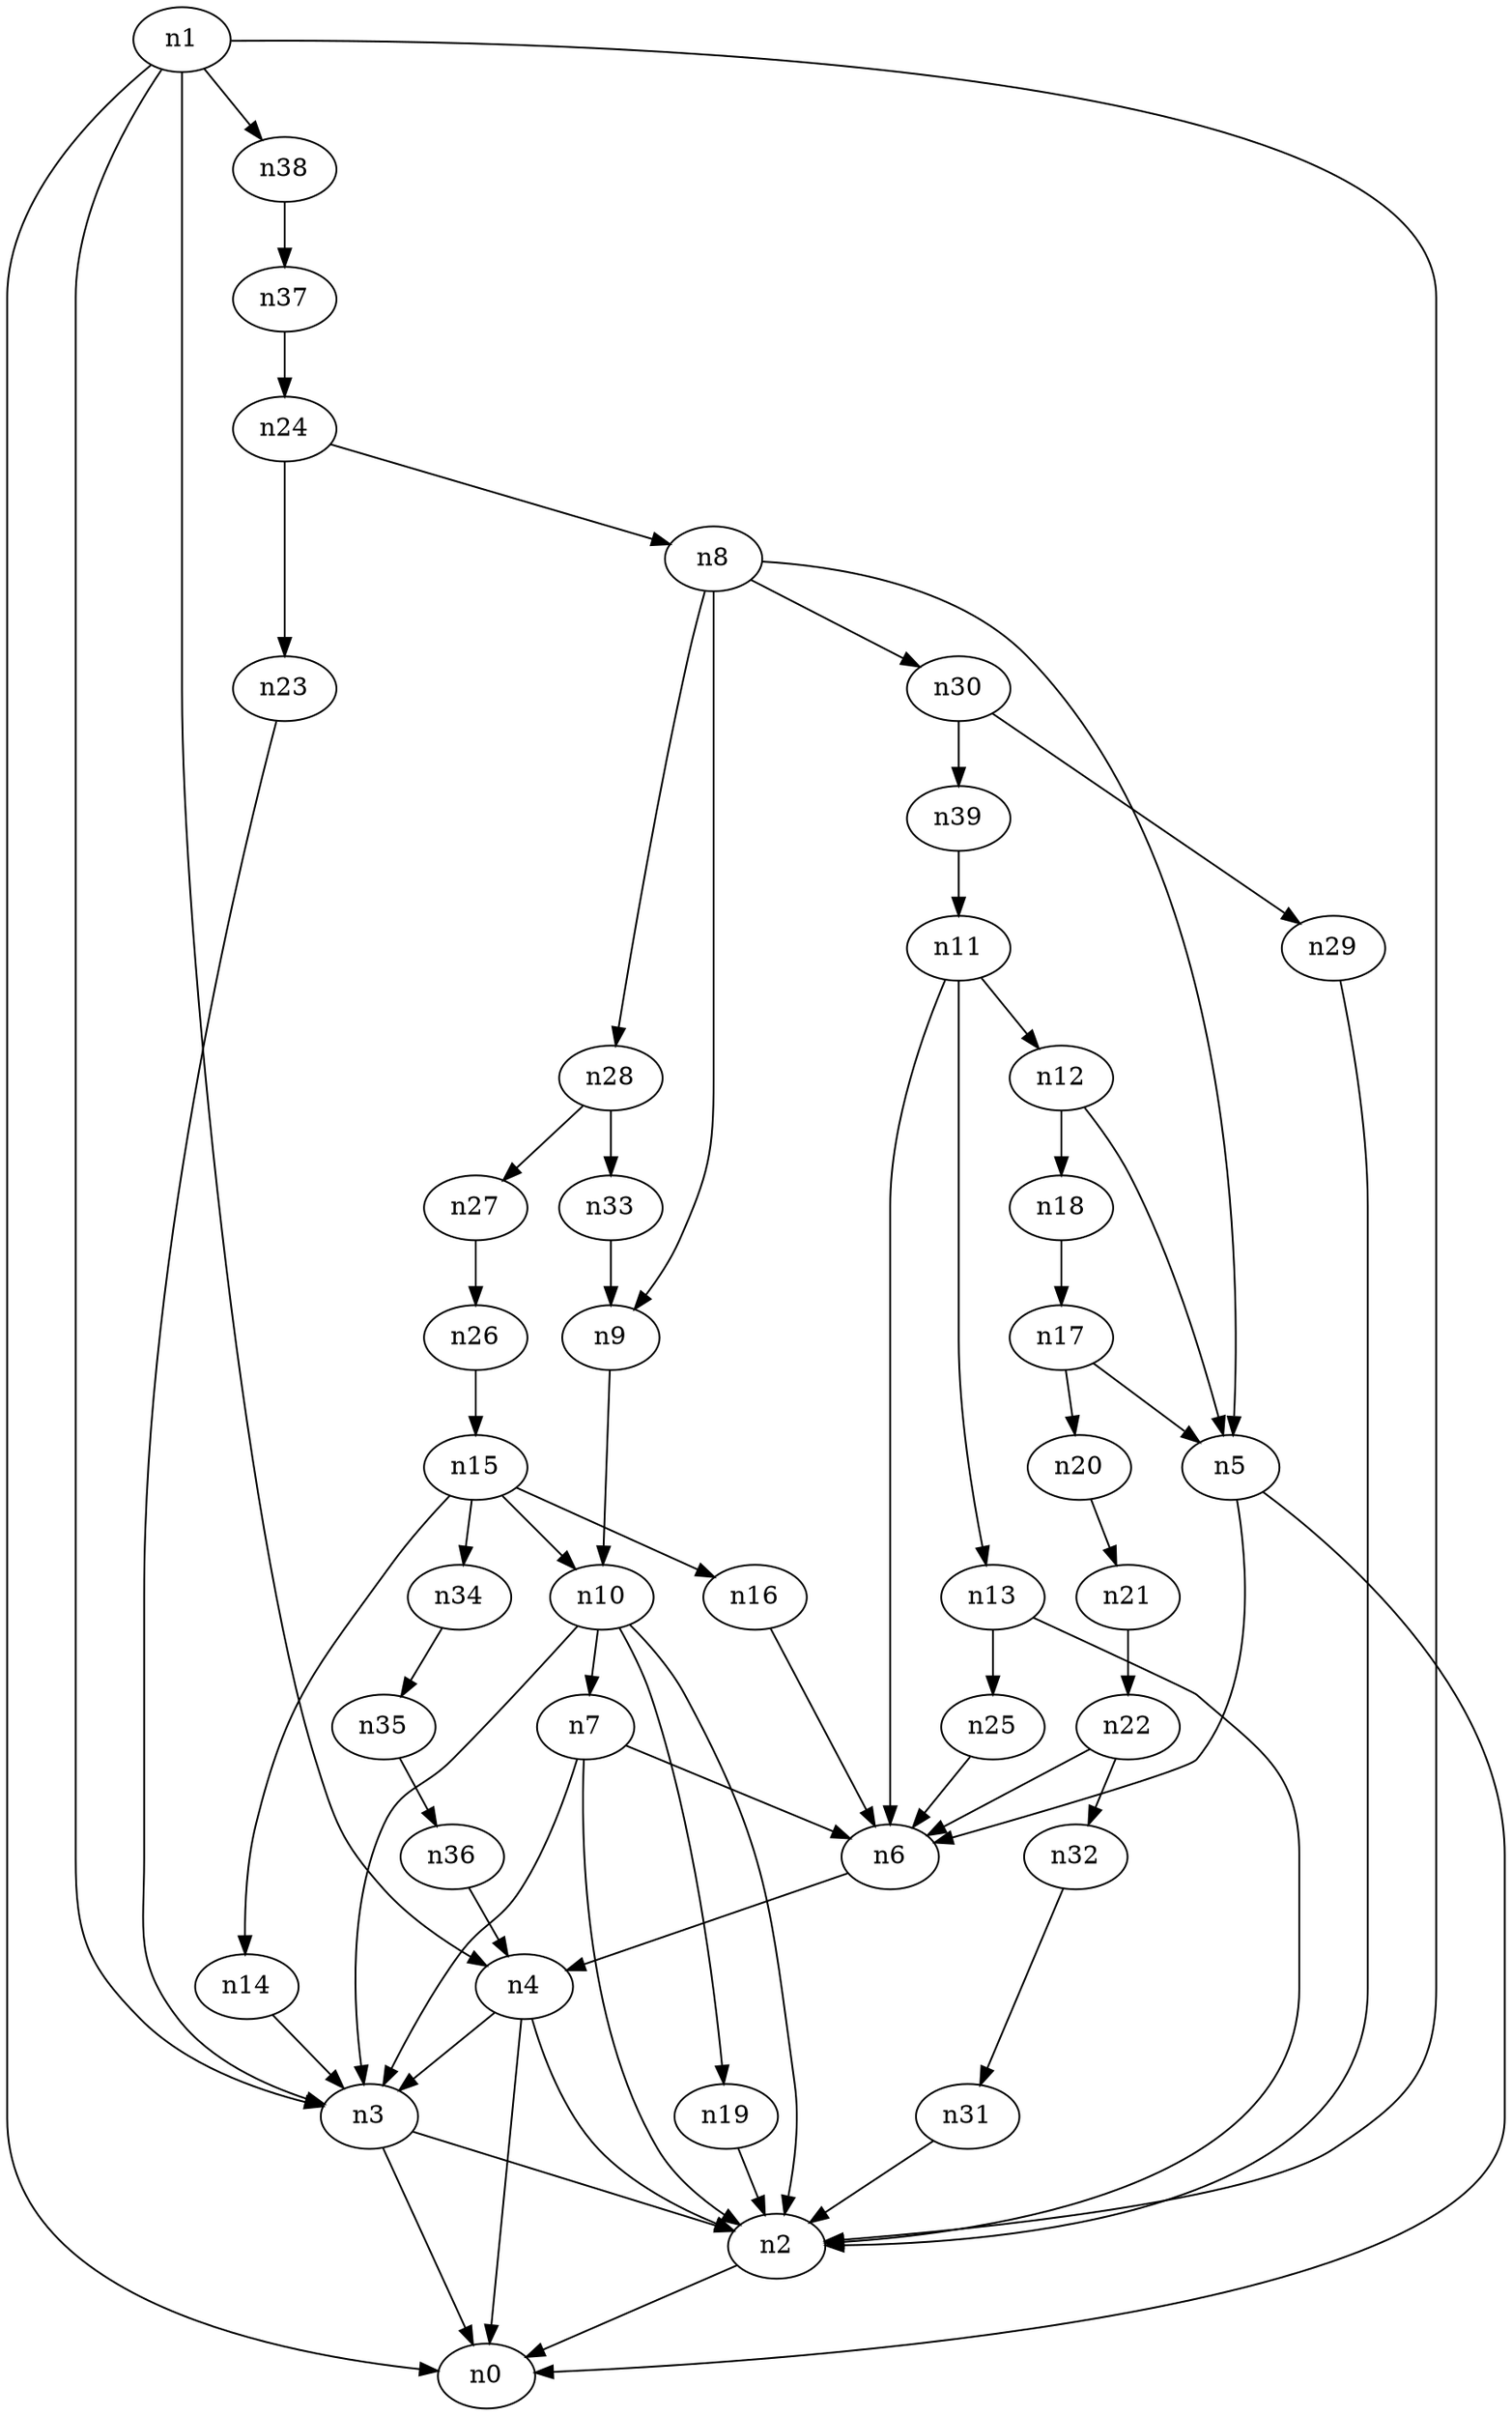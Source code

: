 digraph G {
	n1 -> n0	 [_graphml_id=e0];
	n1 -> n2	 [_graphml_id=e1];
	n1 -> n3	 [_graphml_id=e6];
	n1 -> n4	 [_graphml_id=e9];
	n1 -> n38	 [_graphml_id=e64];
	n2 -> n0	 [_graphml_id=e5];
	n3 -> n0	 [_graphml_id=e8];
	n3 -> n2	 [_graphml_id=e2];
	n4 -> n0	 [_graphml_id=e4];
	n4 -> n2	 [_graphml_id=e7];
	n4 -> n3	 [_graphml_id=e3];
	n5 -> n0	 [_graphml_id=e10];
	n5 -> n6	 [_graphml_id=e11];
	n6 -> n4	 [_graphml_id=e12];
	n7 -> n2	 [_graphml_id=e13];
	n7 -> n3	 [_graphml_id=e14];
	n7 -> n6	 [_graphml_id=e15];
	n8 -> n5	 [_graphml_id=e16];
	n8 -> n9	 [_graphml_id=e17];
	n8 -> n28	 [_graphml_id=e49];
	n8 -> n30	 [_graphml_id=e52];
	n9 -> n10	 [_graphml_id=e18];
	n10 -> n2	 [_graphml_id=e19];
	n10 -> n3	 [_graphml_id=e25];
	n10 -> n7	 [_graphml_id=e35];
	n10 -> n19	 [_graphml_id=e33];
	n11 -> n6	 [_graphml_id=e20];
	n11 -> n12	 [_graphml_id=e21];
	n11 -> n13	 [_graphml_id=e23];
	n12 -> n5	 [_graphml_id=e22];
	n12 -> n18	 [_graphml_id=e32];
	n13 -> n2	 [_graphml_id=e24];
	n13 -> n25	 [_graphml_id=e43];
	n14 -> n3	 [_graphml_id=e26];
	n15 -> n10	 [_graphml_id=e45];
	n15 -> n14	 [_graphml_id=e27];
	n15 -> n16	 [_graphml_id=e28];
	n15 -> n34	 [_graphml_id=e58];
	n16 -> n6	 [_graphml_id=e29];
	n17 -> n5	 [_graphml_id=e30];
	n17 -> n20	 [_graphml_id=e36];
	n18 -> n17	 [_graphml_id=e31];
	n19 -> n2	 [_graphml_id=e34];
	n20 -> n21	 [_graphml_id=e37];
	n21 -> n22	 [_graphml_id=e38];
	n22 -> n6	 [_graphml_id=e39];
	n22 -> n32	 [_graphml_id=e55];
	n23 -> n3	 [_graphml_id=e40];
	n24 -> n8	 [_graphml_id=e42];
	n24 -> n23	 [_graphml_id=e41];
	n25 -> n6	 [_graphml_id=e44];
	n26 -> n15	 [_graphml_id=e46];
	n27 -> n26	 [_graphml_id=e47];
	n28 -> n27	 [_graphml_id=e48];
	n28 -> n33	 [_graphml_id=e56];
	n29 -> n2	 [_graphml_id=e50];
	n30 -> n29	 [_graphml_id=e51];
	n30 -> n39	 [_graphml_id=e66];
	n31 -> n2	 [_graphml_id=e53];
	n32 -> n31	 [_graphml_id=e54];
	n33 -> n9	 [_graphml_id=e57];
	n34 -> n35	 [_graphml_id=e59];
	n35 -> n36	 [_graphml_id=e60];
	n36 -> n4	 [_graphml_id=e61];
	n37 -> n24	 [_graphml_id=e62];
	n38 -> n37	 [_graphml_id=e63];
	n39 -> n11	 [_graphml_id=e65];
}
